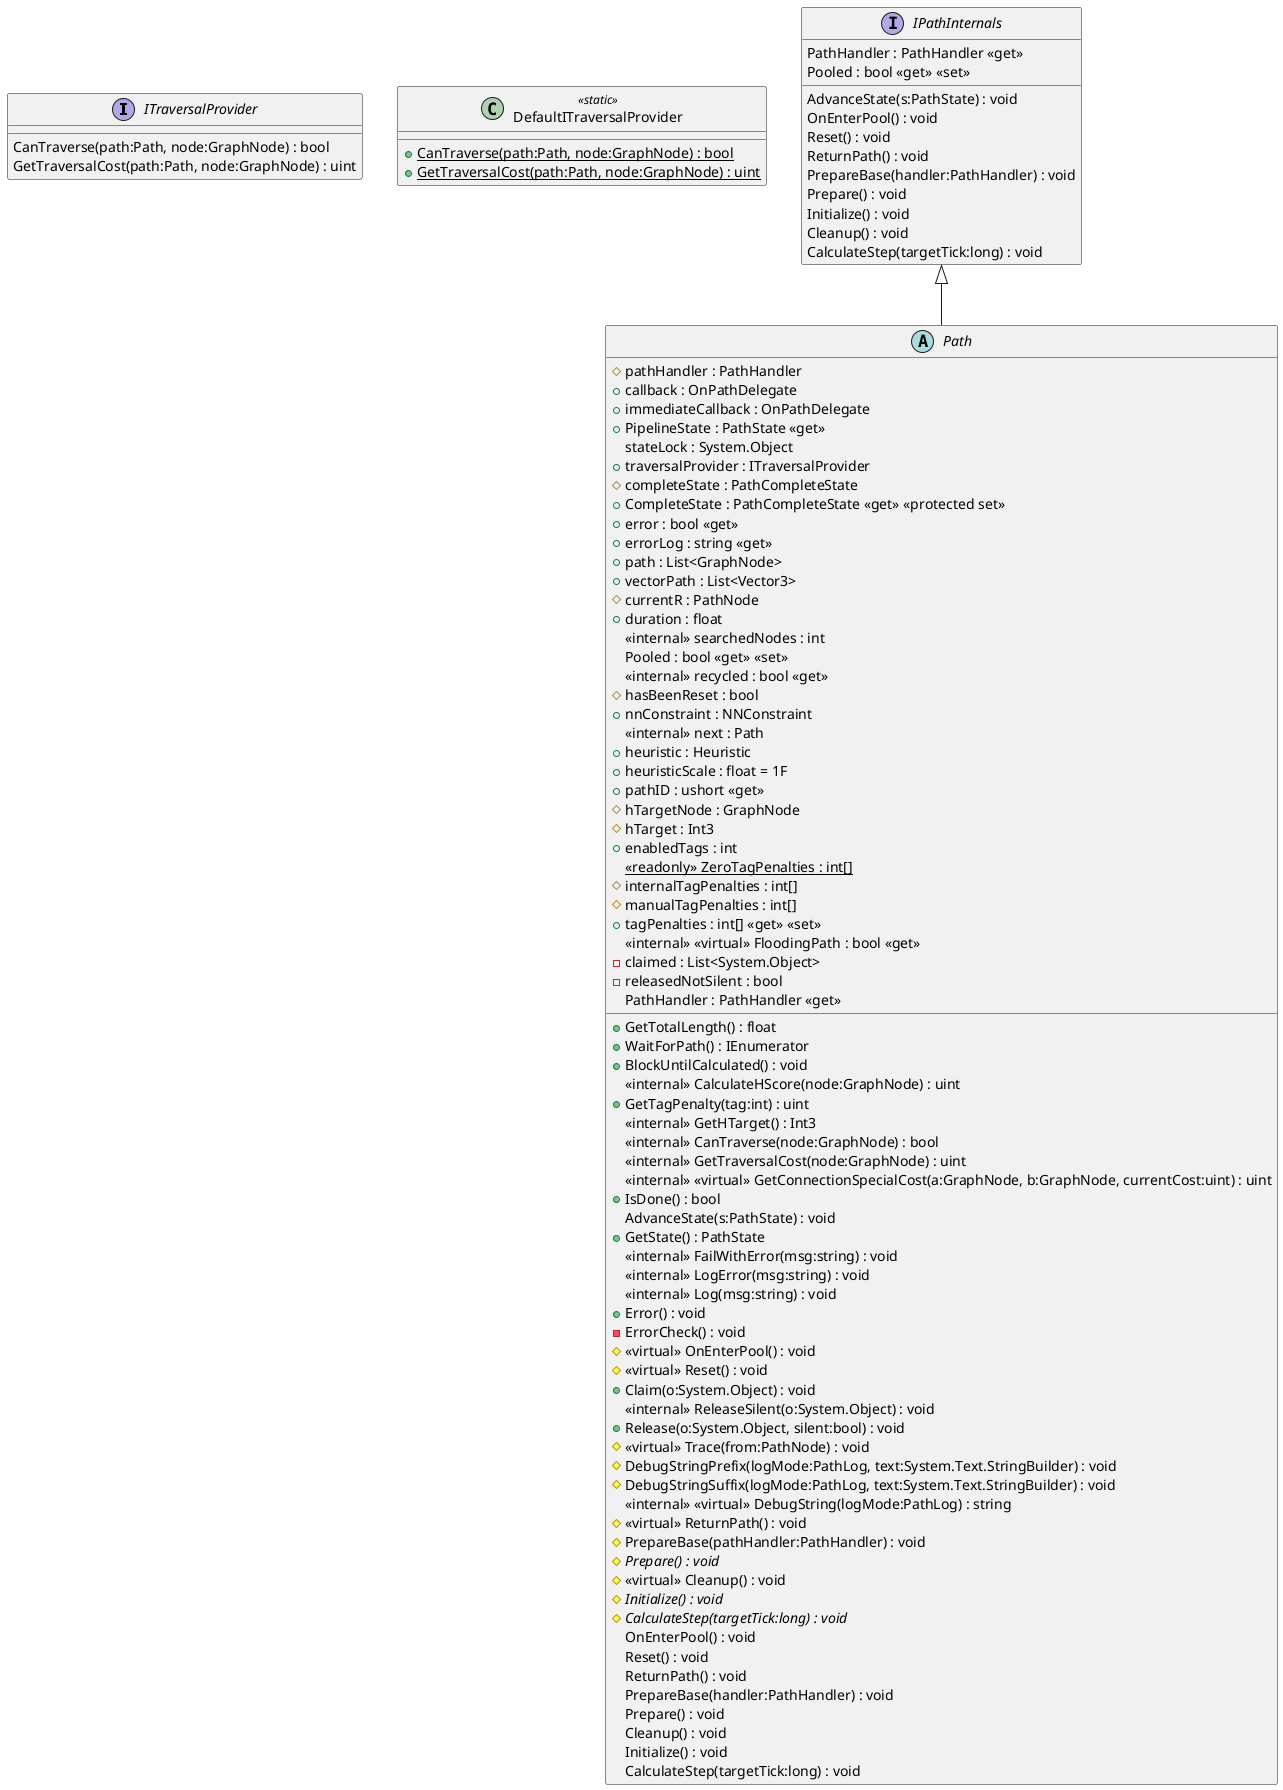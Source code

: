 @startuml
interface ITraversalProvider {
    CanTraverse(path:Path, node:GraphNode) : bool
    GetTraversalCost(path:Path, node:GraphNode) : uint
}
class DefaultITraversalProvider <<static>> {
    + {static} CanTraverse(path:Path, node:GraphNode) : bool
    + {static} GetTraversalCost(path:Path, node:GraphNode) : uint
}
abstract class Path {
    # pathHandler : PathHandler
    + callback : OnPathDelegate
    + immediateCallback : OnPathDelegate
    + PipelineState : PathState <<get>>
    stateLock : System.Object
    + traversalProvider : ITraversalProvider
    # completeState : PathCompleteState
    + CompleteState : PathCompleteState <<get>> <<protected set>>
    + error : bool <<get>>
    + errorLog : string <<get>>
    + path : List<GraphNode>
    + vectorPath : List<Vector3>
    # currentR : PathNode
    + duration : float
    <<internal>> searchedNodes : int
    Pooled : bool <<get>> <<set>>
    <<internal>> recycled : bool <<get>>
    # hasBeenReset : bool
    + nnConstraint : NNConstraint
    <<internal>> next : Path
    + heuristic : Heuristic
    + heuristicScale : float = 1F
    + pathID : ushort <<get>>
    # hTargetNode : GraphNode
    # hTarget : Int3
    + enabledTags : int
    {static} <<readonly>> ZeroTagPenalties : int[]
    # internalTagPenalties : int[]
    # manualTagPenalties : int[]
    + tagPenalties : int[] <<get>> <<set>>
    <<internal>> <<virtual>> FloodingPath : bool <<get>>
    + GetTotalLength() : float
    + WaitForPath() : IEnumerator
    + BlockUntilCalculated() : void
    <<internal>> CalculateHScore(node:GraphNode) : uint
    + GetTagPenalty(tag:int) : uint
    <<internal>> GetHTarget() : Int3
    <<internal>> CanTraverse(node:GraphNode) : bool
    <<internal>> GetTraversalCost(node:GraphNode) : uint
    <<internal>> <<virtual>> GetConnectionSpecialCost(a:GraphNode, b:GraphNode, currentCost:uint) : uint
    + IsDone() : bool
    AdvanceState(s:PathState) : void
    + GetState() : PathState
    <<internal>> FailWithError(msg:string) : void
    <<internal>> LogError(msg:string) : void
    <<internal>> Log(msg:string) : void
    + Error() : void
    - ErrorCheck() : void
    # <<virtual>> OnEnterPool() : void
    # <<virtual>> Reset() : void
    - claimed : List<System.Object>
    - releasedNotSilent : bool
    + Claim(o:System.Object) : void
    <<internal>> ReleaseSilent(o:System.Object) : void
    + Release(o:System.Object, silent:bool) : void
    # <<virtual>> Trace(from:PathNode) : void
    # DebugStringPrefix(logMode:PathLog, text:System.Text.StringBuilder) : void
    # DebugStringSuffix(logMode:PathLog, text:System.Text.StringBuilder) : void
    <<internal>> <<virtual>> DebugString(logMode:PathLog) : string
    # <<virtual>> ReturnPath() : void
    # PrepareBase(pathHandler:PathHandler) : void
    # {abstract} Prepare() : void
    # <<virtual>> Cleanup() : void
    # {abstract} Initialize() : void
    # {abstract} CalculateStep(targetTick:long) : void
    PathHandler : PathHandler <<get>>
    OnEnterPool() : void
    Reset() : void
    ReturnPath() : void
    PrepareBase(handler:PathHandler) : void
    Prepare() : void
    Cleanup() : void
    Initialize() : void
    CalculateStep(targetTick:long) : void
}
interface IPathInternals {
    PathHandler : PathHandler <<get>>
    Pooled : bool <<get>> <<set>>
    AdvanceState(s:PathState) : void
    OnEnterPool() : void
    Reset() : void
    ReturnPath() : void
    PrepareBase(handler:PathHandler) : void
    Prepare() : void
    Initialize() : void
    Cleanup() : void
    CalculateStep(targetTick:long) : void
}
IPathInternals <|-- Path
@enduml
